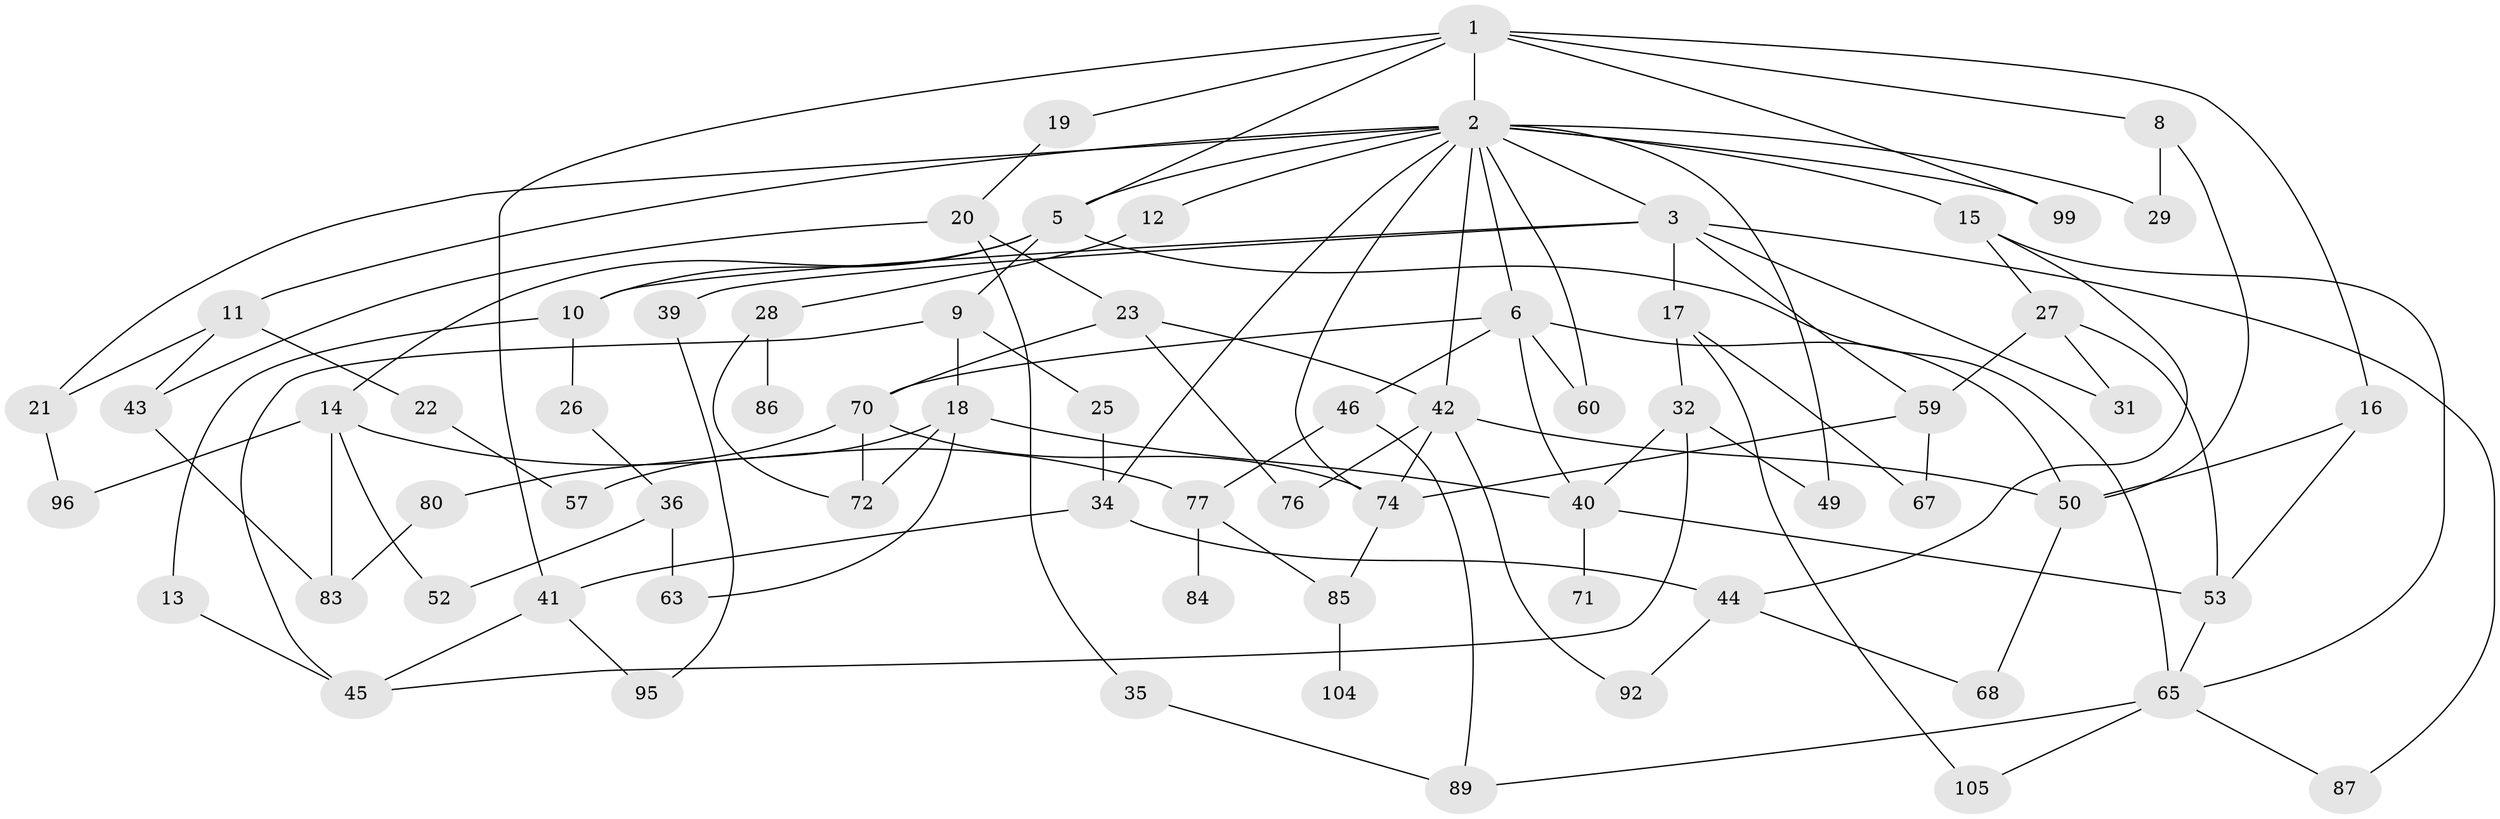 // Generated by graph-tools (version 1.1) at 2025/51/02/27/25 19:51:39]
// undirected, 69 vertices, 117 edges
graph export_dot {
graph [start="1"]
  node [color=gray90,style=filled];
  1 [super="+4"];
  2 [super="+7"];
  3;
  5 [super="+100"];
  6 [super="+66"];
  8 [super="+38"];
  9;
  10 [super="+47"];
  11 [super="+24"];
  12;
  13;
  14 [super="+37"];
  15;
  16;
  17 [super="+62"];
  18 [super="+33"];
  19;
  20;
  21 [super="+56"];
  22 [super="+91"];
  23 [super="+101"];
  25;
  26 [super="+102"];
  27 [super="+30"];
  28 [super="+81"];
  29;
  31;
  32;
  34 [super="+79"];
  35;
  36 [super="+55"];
  39 [super="+54"];
  40 [super="+58"];
  41 [super="+51"];
  42 [super="+90"];
  43 [super="+97"];
  44 [super="+48"];
  45 [super="+64"];
  46 [super="+88"];
  49 [super="+93"];
  50 [super="+61"];
  52;
  53 [super="+82"];
  57;
  59 [super="+94"];
  60;
  63;
  65 [super="+69"];
  67;
  68;
  70 [super="+73"];
  71;
  72;
  74 [super="+75"];
  76;
  77 [super="+78"];
  80;
  83 [super="+103"];
  84;
  85 [super="+98"];
  86;
  87;
  89;
  92;
  95;
  96;
  99;
  104;
  105;
  1 -- 2;
  1 -- 5;
  1 -- 8;
  1 -- 19;
  1 -- 41;
  1 -- 99;
  1 -- 16;
  2 -- 3;
  2 -- 6;
  2 -- 11;
  2 -- 15;
  2 -- 99;
  2 -- 60;
  2 -- 34;
  2 -- 21;
  2 -- 74;
  2 -- 12;
  2 -- 29;
  2 -- 49;
  2 -- 5;
  2 -- 42;
  3 -- 17;
  3 -- 31;
  3 -- 39;
  3 -- 59;
  3 -- 87;
  3 -- 10;
  5 -- 9;
  5 -- 10;
  5 -- 14 [weight=2];
  5 -- 65;
  6 -- 46;
  6 -- 60;
  6 -- 40;
  6 -- 50;
  6 -- 70;
  8 -- 50;
  8 -- 29;
  9 -- 18;
  9 -- 25;
  9 -- 45;
  10 -- 13;
  10 -- 26;
  11 -- 22;
  11 -- 43;
  11 -- 21;
  12 -- 28;
  13 -- 45;
  14 -- 77;
  14 -- 96;
  14 -- 83;
  14 -- 52;
  15 -- 27;
  15 -- 44;
  15 -- 65;
  16 -- 53;
  16 -- 50;
  17 -- 32;
  17 -- 105;
  17 -- 67;
  18 -- 40;
  18 -- 63;
  18 -- 72;
  18 -- 57;
  19 -- 20;
  20 -- 23;
  20 -- 35;
  20 -- 43;
  21 -- 96;
  22 -- 57;
  23 -- 42;
  23 -- 70;
  23 -- 76;
  25 -- 34;
  26 -- 36;
  27 -- 53;
  27 -- 31;
  27 -- 59;
  28 -- 72;
  28 -- 86;
  32 -- 49;
  32 -- 40;
  32 -- 45;
  34 -- 44;
  34 -- 41;
  35 -- 89;
  36 -- 52;
  36 -- 63;
  39 -- 95;
  40 -- 53 [weight=2];
  40 -- 71;
  41 -- 95;
  41 -- 45;
  42 -- 92;
  42 -- 74;
  42 -- 76;
  42 -- 50;
  43 -- 83;
  44 -- 92;
  44 -- 68;
  46 -- 89;
  46 -- 77;
  50 -- 68;
  53 -- 65;
  59 -- 67;
  59 -- 74;
  65 -- 105;
  65 -- 89;
  65 -- 87;
  70 -- 74;
  70 -- 72;
  70 -- 80;
  74 -- 85;
  77 -- 85;
  77 -- 84;
  80 -- 83;
  85 -- 104;
}

